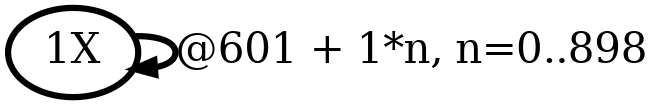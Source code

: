 digraph G {
        node [style=rounded, penwidth=3, fontsize=20, shape=oval];
        "1X" -> "1X" [label="@601 + 1*n, n=0..898", color=black,arrowsize=1,style=bold,penwidth=3,fontsize=20];
}

